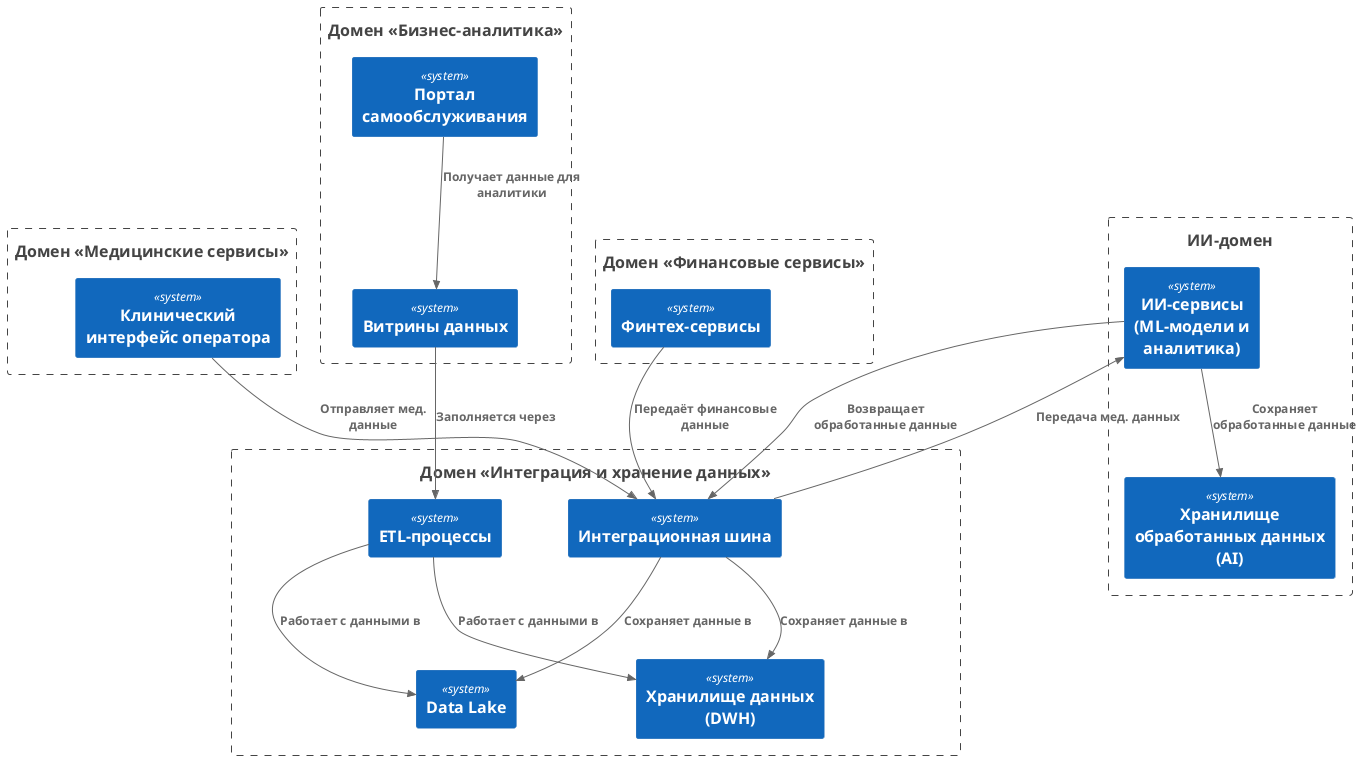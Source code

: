@startuml C4_Context
!include <C4/C4_Context>

Boundary(businessDomain, "Домен «Бизнес-аналитика»") {
    System(portal, "Портал самообслуживания")
    System(dataMart, "Витрины данных")
}

Boundary(medicalDomain, "Домен «Медицинские сервисы»") {
    System(clinicInterface, "Клинический интерфейс оператора")
}

Boundary(aiDomain, "ИИ-домен") {
    System(aiServices, "ИИ-сервисы (ML-модели и аналитика)")
    System(aiStorage, "Хранилище обработанных данных (AI)")
}

Boundary(fintechDomain, "Домен «Финансовые сервисы»") {
    System(fintechServices, "Финтех-сервисы")
}

Boundary(integrationDomain, "Домен «Интеграция и хранение данных»") {
    System(dataLake, "Data Lake")
    System(storage, "Хранилище данных (DWH)")
    System(integrationLayer, "Интеграционная шина")
    System(etl, "ETL-процессы")
}

Rel(portal, dataMart, "Получает данные для аналитики")
Rel(dataMart, etl, "Заполняется через")
Rel(etl, storage, "Работает с данными в")
Rel(etl, dataLake, "Работает с данными в")

Rel(clinicInterface, integrationLayer, "Отправляет мед. данные")
Rel(integrationLayer, dataLake, "Сохраняет данные в")
Rel(integrationLayer, storage, "Сохраняет данные в")
Rel(integrationLayer, aiServices, "Передача мед. данных")

Rel(aiServices, aiStorage, "Сохраняет обработанные данные")
Rel(aiServices, integrationLayer, "Возвращает обработанные данные")

Rel(fintechServices, integrationLayer, "Передаёт финансовые данные")

@enduml